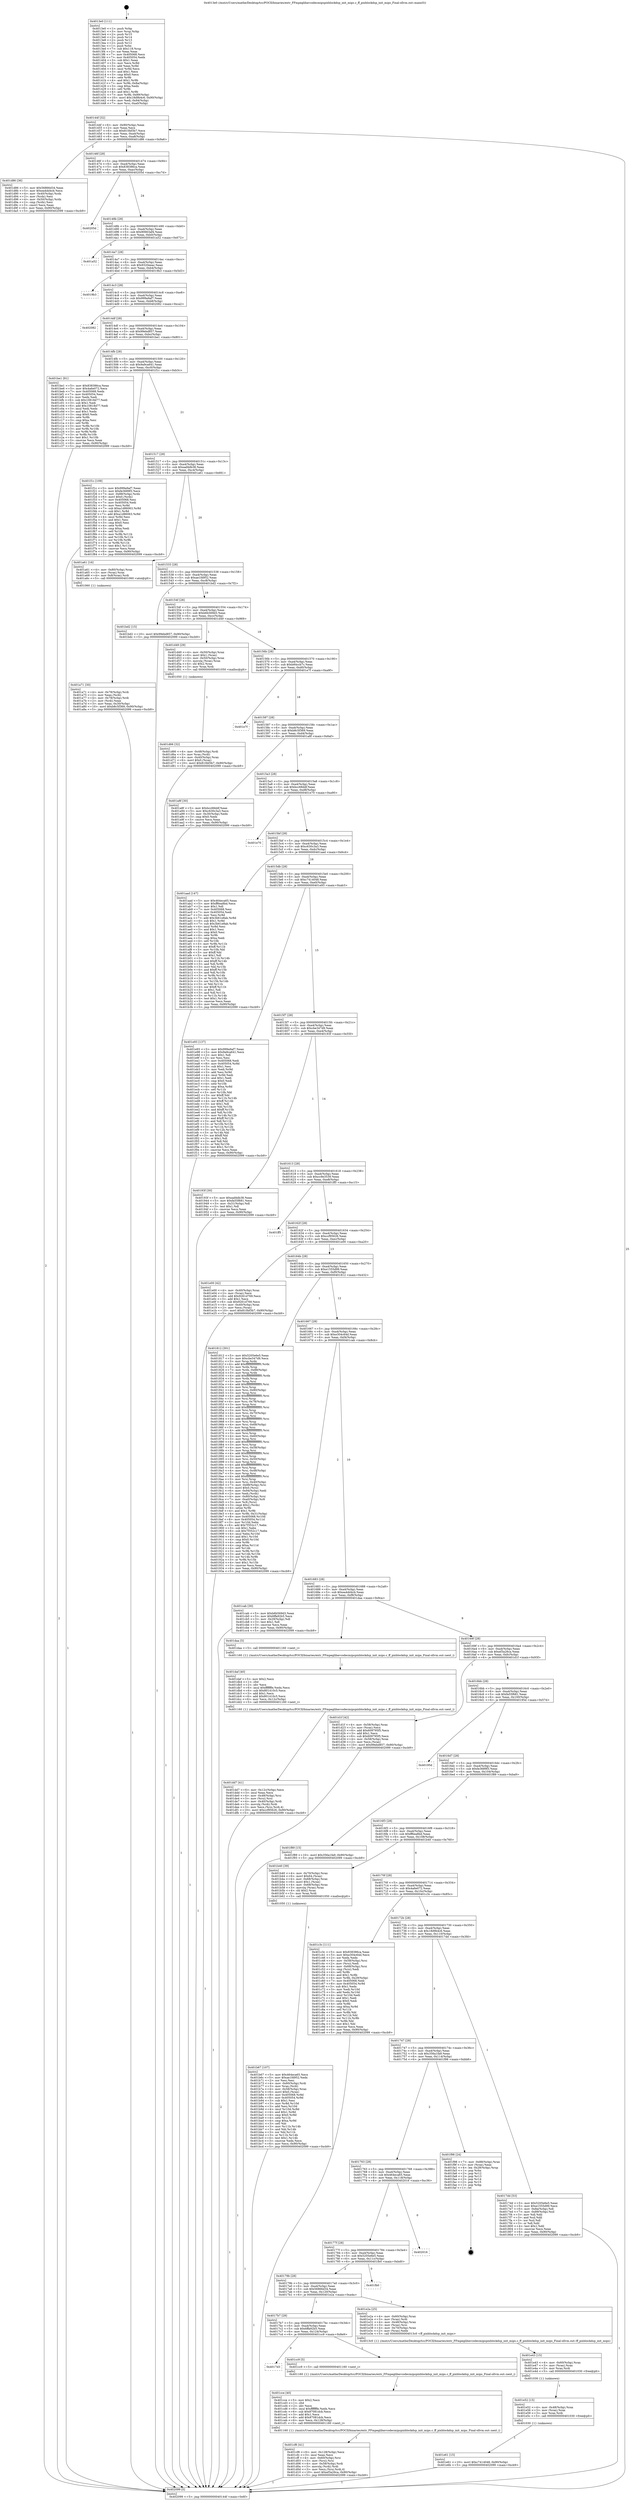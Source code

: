 digraph "0x4013e0" {
  label = "0x4013e0 (/mnt/c/Users/mathe/Desktop/tcc/POCII/binaries/extr_FFmpeglibavcodecmipspixblockdsp_init_mips.c_ff_pixblockdsp_init_mips_Final-ollvm.out::main(0))"
  labelloc = "t"
  node[shape=record]

  Entry [label="",width=0.3,height=0.3,shape=circle,fillcolor=black,style=filled]
  "0x40144f" [label="{
     0x40144f [32]\l
     | [instrs]\l
     &nbsp;&nbsp;0x40144f \<+6\>: mov -0x90(%rbp),%eax\l
     &nbsp;&nbsp;0x401455 \<+2\>: mov %eax,%ecx\l
     &nbsp;&nbsp;0x401457 \<+6\>: sub $0x810bf3b7,%ecx\l
     &nbsp;&nbsp;0x40145d \<+6\>: mov %eax,-0xa4(%rbp)\l
     &nbsp;&nbsp;0x401463 \<+6\>: mov %ecx,-0xa8(%rbp)\l
     &nbsp;&nbsp;0x401469 \<+6\>: je 0000000000401d86 \<main+0x9a6\>\l
  }"]
  "0x401d86" [label="{
     0x401d86 [36]\l
     | [instrs]\l
     &nbsp;&nbsp;0x401d86 \<+5\>: mov $0x56866d34,%eax\l
     &nbsp;&nbsp;0x401d8b \<+5\>: mov $0xea4dd4cb,%ecx\l
     &nbsp;&nbsp;0x401d90 \<+4\>: mov -0x40(%rbp),%rdx\l
     &nbsp;&nbsp;0x401d94 \<+2\>: mov (%rdx),%esi\l
     &nbsp;&nbsp;0x401d96 \<+4\>: mov -0x50(%rbp),%rdx\l
     &nbsp;&nbsp;0x401d9a \<+2\>: cmp (%rdx),%esi\l
     &nbsp;&nbsp;0x401d9c \<+3\>: cmovl %ecx,%eax\l
     &nbsp;&nbsp;0x401d9f \<+6\>: mov %eax,-0x90(%rbp)\l
     &nbsp;&nbsp;0x401da5 \<+5\>: jmp 0000000000402099 \<main+0xcb9\>\l
  }"]
  "0x40146f" [label="{
     0x40146f [28]\l
     | [instrs]\l
     &nbsp;&nbsp;0x40146f \<+5\>: jmp 0000000000401474 \<main+0x94\>\l
     &nbsp;&nbsp;0x401474 \<+6\>: mov -0xa4(%rbp),%eax\l
     &nbsp;&nbsp;0x40147a \<+5\>: sub $0x838386ca,%eax\l
     &nbsp;&nbsp;0x40147f \<+6\>: mov %eax,-0xac(%rbp)\l
     &nbsp;&nbsp;0x401485 \<+6\>: je 000000000040205d \<main+0xc7d\>\l
  }"]
  Exit [label="",width=0.3,height=0.3,shape=circle,fillcolor=black,style=filled,peripheries=2]
  "0x40205d" [label="{
     0x40205d\l
  }", style=dashed]
  "0x40148b" [label="{
     0x40148b [28]\l
     | [instrs]\l
     &nbsp;&nbsp;0x40148b \<+5\>: jmp 0000000000401490 \<main+0xb0\>\l
     &nbsp;&nbsp;0x401490 \<+6\>: mov -0xa4(%rbp),%eax\l
     &nbsp;&nbsp;0x401496 \<+5\>: sub $0x90663af4,%eax\l
     &nbsp;&nbsp;0x40149b \<+6\>: mov %eax,-0xb0(%rbp)\l
     &nbsp;&nbsp;0x4014a1 \<+6\>: je 0000000000401a52 \<main+0x672\>\l
  }"]
  "0x401e61" [label="{
     0x401e61 [15]\l
     | [instrs]\l
     &nbsp;&nbsp;0x401e61 \<+10\>: movl $0xc7414048,-0x90(%rbp)\l
     &nbsp;&nbsp;0x401e6b \<+5\>: jmp 0000000000402099 \<main+0xcb9\>\l
  }"]
  "0x401a52" [label="{
     0x401a52\l
  }", style=dashed]
  "0x4014a7" [label="{
     0x4014a7 [28]\l
     | [instrs]\l
     &nbsp;&nbsp;0x4014a7 \<+5\>: jmp 00000000004014ac \<main+0xcc\>\l
     &nbsp;&nbsp;0x4014ac \<+6\>: mov -0xa4(%rbp),%eax\l
     &nbsp;&nbsp;0x4014b2 \<+5\>: sub $0x9320eeac,%eax\l
     &nbsp;&nbsp;0x4014b7 \<+6\>: mov %eax,-0xb4(%rbp)\l
     &nbsp;&nbsp;0x4014bd \<+6\>: je 00000000004019b3 \<main+0x5d3\>\l
  }"]
  "0x401e52" [label="{
     0x401e52 [15]\l
     | [instrs]\l
     &nbsp;&nbsp;0x401e52 \<+4\>: mov -0x48(%rbp),%rax\l
     &nbsp;&nbsp;0x401e56 \<+3\>: mov (%rax),%rax\l
     &nbsp;&nbsp;0x401e59 \<+3\>: mov %rax,%rdi\l
     &nbsp;&nbsp;0x401e5c \<+5\>: call 0000000000401030 \<free@plt\>\l
     | [calls]\l
     &nbsp;&nbsp;0x401030 \{1\} (unknown)\l
  }"]
  "0x4019b3" [label="{
     0x4019b3\l
  }", style=dashed]
  "0x4014c3" [label="{
     0x4014c3 [28]\l
     | [instrs]\l
     &nbsp;&nbsp;0x4014c3 \<+5\>: jmp 00000000004014c8 \<main+0xe8\>\l
     &nbsp;&nbsp;0x4014c8 \<+6\>: mov -0xa4(%rbp),%eax\l
     &nbsp;&nbsp;0x4014ce \<+5\>: sub $0x999a9af7,%eax\l
     &nbsp;&nbsp;0x4014d3 \<+6\>: mov %eax,-0xb8(%rbp)\l
     &nbsp;&nbsp;0x4014d9 \<+6\>: je 0000000000402082 \<main+0xca2\>\l
  }"]
  "0x401e43" [label="{
     0x401e43 [15]\l
     | [instrs]\l
     &nbsp;&nbsp;0x401e43 \<+4\>: mov -0x60(%rbp),%rax\l
     &nbsp;&nbsp;0x401e47 \<+3\>: mov (%rax),%rax\l
     &nbsp;&nbsp;0x401e4a \<+3\>: mov %rax,%rdi\l
     &nbsp;&nbsp;0x401e4d \<+5\>: call 0000000000401030 \<free@plt\>\l
     | [calls]\l
     &nbsp;&nbsp;0x401030 \{1\} (unknown)\l
  }"]
  "0x402082" [label="{
     0x402082\l
  }", style=dashed]
  "0x4014df" [label="{
     0x4014df [28]\l
     | [instrs]\l
     &nbsp;&nbsp;0x4014df \<+5\>: jmp 00000000004014e4 \<main+0x104\>\l
     &nbsp;&nbsp;0x4014e4 \<+6\>: mov -0xa4(%rbp),%eax\l
     &nbsp;&nbsp;0x4014ea \<+5\>: sub $0x99ebd857,%eax\l
     &nbsp;&nbsp;0x4014ef \<+6\>: mov %eax,-0xbc(%rbp)\l
     &nbsp;&nbsp;0x4014f5 \<+6\>: je 0000000000401be1 \<main+0x801\>\l
  }"]
  "0x401dd7" [label="{
     0x401dd7 [41]\l
     | [instrs]\l
     &nbsp;&nbsp;0x401dd7 \<+6\>: mov -0x12c(%rbp),%ecx\l
     &nbsp;&nbsp;0x401ddd \<+3\>: imul %eax,%ecx\l
     &nbsp;&nbsp;0x401de0 \<+4\>: mov -0x48(%rbp),%rsi\l
     &nbsp;&nbsp;0x401de4 \<+3\>: mov (%rsi),%rsi\l
     &nbsp;&nbsp;0x401de7 \<+4\>: mov -0x40(%rbp),%rdi\l
     &nbsp;&nbsp;0x401deb \<+3\>: movslq (%rdi),%rdi\l
     &nbsp;&nbsp;0x401dee \<+3\>: mov %ecx,(%rsi,%rdi,4)\l
     &nbsp;&nbsp;0x401df1 \<+10\>: movl $0xccf95626,-0x90(%rbp)\l
     &nbsp;&nbsp;0x401dfb \<+5\>: jmp 0000000000402099 \<main+0xcb9\>\l
  }"]
  "0x401be1" [label="{
     0x401be1 [91]\l
     | [instrs]\l
     &nbsp;&nbsp;0x401be1 \<+5\>: mov $0x838386ca,%eax\l
     &nbsp;&nbsp;0x401be6 \<+5\>: mov $0x4a6e072,%ecx\l
     &nbsp;&nbsp;0x401beb \<+7\>: mov 0x405068,%edx\l
     &nbsp;&nbsp;0x401bf2 \<+7\>: mov 0x405054,%esi\l
     &nbsp;&nbsp;0x401bf9 \<+2\>: mov %edx,%edi\l
     &nbsp;&nbsp;0x401bfb \<+6\>: sub $0x10818d77,%edi\l
     &nbsp;&nbsp;0x401c01 \<+3\>: sub $0x1,%edi\l
     &nbsp;&nbsp;0x401c04 \<+6\>: add $0x10818d77,%edi\l
     &nbsp;&nbsp;0x401c0a \<+3\>: imul %edi,%edx\l
     &nbsp;&nbsp;0x401c0d \<+3\>: and $0x1,%edx\l
     &nbsp;&nbsp;0x401c10 \<+3\>: cmp $0x0,%edx\l
     &nbsp;&nbsp;0x401c13 \<+4\>: sete %r8b\l
     &nbsp;&nbsp;0x401c17 \<+3\>: cmp $0xa,%esi\l
     &nbsp;&nbsp;0x401c1a \<+4\>: setl %r9b\l
     &nbsp;&nbsp;0x401c1e \<+3\>: mov %r8b,%r10b\l
     &nbsp;&nbsp;0x401c21 \<+3\>: and %r9b,%r10b\l
     &nbsp;&nbsp;0x401c24 \<+3\>: xor %r9b,%r8b\l
     &nbsp;&nbsp;0x401c27 \<+3\>: or %r8b,%r10b\l
     &nbsp;&nbsp;0x401c2a \<+4\>: test $0x1,%r10b\l
     &nbsp;&nbsp;0x401c2e \<+3\>: cmovne %ecx,%eax\l
     &nbsp;&nbsp;0x401c31 \<+6\>: mov %eax,-0x90(%rbp)\l
     &nbsp;&nbsp;0x401c37 \<+5\>: jmp 0000000000402099 \<main+0xcb9\>\l
  }"]
  "0x4014fb" [label="{
     0x4014fb [28]\l
     | [instrs]\l
     &nbsp;&nbsp;0x4014fb \<+5\>: jmp 0000000000401500 \<main+0x120\>\l
     &nbsp;&nbsp;0x401500 \<+6\>: mov -0xa4(%rbp),%eax\l
     &nbsp;&nbsp;0x401506 \<+5\>: sub $0x9a9ca641,%eax\l
     &nbsp;&nbsp;0x40150b \<+6\>: mov %eax,-0xc0(%rbp)\l
     &nbsp;&nbsp;0x401511 \<+6\>: je 0000000000401f1c \<main+0xb3c\>\l
  }"]
  "0x401daf" [label="{
     0x401daf [40]\l
     | [instrs]\l
     &nbsp;&nbsp;0x401daf \<+5\>: mov $0x2,%ecx\l
     &nbsp;&nbsp;0x401db4 \<+1\>: cltd\l
     &nbsp;&nbsp;0x401db5 \<+2\>: idiv %ecx\l
     &nbsp;&nbsp;0x401db7 \<+6\>: imul $0xfffffffe,%edx,%ecx\l
     &nbsp;&nbsp;0x401dbd \<+6\>: sub $0x801410c5,%ecx\l
     &nbsp;&nbsp;0x401dc3 \<+3\>: add $0x1,%ecx\l
     &nbsp;&nbsp;0x401dc6 \<+6\>: add $0x801410c5,%ecx\l
     &nbsp;&nbsp;0x401dcc \<+6\>: mov %ecx,-0x12c(%rbp)\l
     &nbsp;&nbsp;0x401dd2 \<+5\>: call 0000000000401160 \<next_i\>\l
     | [calls]\l
     &nbsp;&nbsp;0x401160 \{1\} (/mnt/c/Users/mathe/Desktop/tcc/POCII/binaries/extr_FFmpeglibavcodecmipspixblockdsp_init_mips.c_ff_pixblockdsp_init_mips_Final-ollvm.out::next_i)\l
  }"]
  "0x401f1c" [label="{
     0x401f1c [109]\l
     | [instrs]\l
     &nbsp;&nbsp;0x401f1c \<+5\>: mov $0x999a9af7,%eax\l
     &nbsp;&nbsp;0x401f21 \<+5\>: mov $0xfe3689f3,%ecx\l
     &nbsp;&nbsp;0x401f26 \<+7\>: mov -0x88(%rbp),%rdx\l
     &nbsp;&nbsp;0x401f2d \<+6\>: movl $0x0,(%rdx)\l
     &nbsp;&nbsp;0x401f33 \<+7\>: mov 0x405068,%esi\l
     &nbsp;&nbsp;0x401f3a \<+7\>: mov 0x405054,%edi\l
     &nbsp;&nbsp;0x401f41 \<+3\>: mov %esi,%r8d\l
     &nbsp;&nbsp;0x401f44 \<+7\>: sub $0xa1d86063,%r8d\l
     &nbsp;&nbsp;0x401f4b \<+4\>: sub $0x1,%r8d\l
     &nbsp;&nbsp;0x401f4f \<+7\>: add $0xa1d86063,%r8d\l
     &nbsp;&nbsp;0x401f56 \<+4\>: imul %r8d,%esi\l
     &nbsp;&nbsp;0x401f5a \<+3\>: and $0x1,%esi\l
     &nbsp;&nbsp;0x401f5d \<+3\>: cmp $0x0,%esi\l
     &nbsp;&nbsp;0x401f60 \<+4\>: sete %r9b\l
     &nbsp;&nbsp;0x401f64 \<+3\>: cmp $0xa,%edi\l
     &nbsp;&nbsp;0x401f67 \<+4\>: setl %r10b\l
     &nbsp;&nbsp;0x401f6b \<+3\>: mov %r9b,%r11b\l
     &nbsp;&nbsp;0x401f6e \<+3\>: and %r10b,%r11b\l
     &nbsp;&nbsp;0x401f71 \<+3\>: xor %r10b,%r9b\l
     &nbsp;&nbsp;0x401f74 \<+3\>: or %r9b,%r11b\l
     &nbsp;&nbsp;0x401f77 \<+4\>: test $0x1,%r11b\l
     &nbsp;&nbsp;0x401f7b \<+3\>: cmovne %ecx,%eax\l
     &nbsp;&nbsp;0x401f7e \<+6\>: mov %eax,-0x90(%rbp)\l
     &nbsp;&nbsp;0x401f84 \<+5\>: jmp 0000000000402099 \<main+0xcb9\>\l
  }"]
  "0x401517" [label="{
     0x401517 [28]\l
     | [instrs]\l
     &nbsp;&nbsp;0x401517 \<+5\>: jmp 000000000040151c \<main+0x13c\>\l
     &nbsp;&nbsp;0x40151c \<+6\>: mov -0xa4(%rbp),%eax\l
     &nbsp;&nbsp;0x401522 \<+5\>: sub $0xaafddb38,%eax\l
     &nbsp;&nbsp;0x401527 \<+6\>: mov %eax,-0xc4(%rbp)\l
     &nbsp;&nbsp;0x40152d \<+6\>: je 0000000000401a61 \<main+0x681\>\l
  }"]
  "0x401d66" [label="{
     0x401d66 [32]\l
     | [instrs]\l
     &nbsp;&nbsp;0x401d66 \<+4\>: mov -0x48(%rbp),%rdi\l
     &nbsp;&nbsp;0x401d6a \<+3\>: mov %rax,(%rdi)\l
     &nbsp;&nbsp;0x401d6d \<+4\>: mov -0x40(%rbp),%rax\l
     &nbsp;&nbsp;0x401d71 \<+6\>: movl $0x0,(%rax)\l
     &nbsp;&nbsp;0x401d77 \<+10\>: movl $0x810bf3b7,-0x90(%rbp)\l
     &nbsp;&nbsp;0x401d81 \<+5\>: jmp 0000000000402099 \<main+0xcb9\>\l
  }"]
  "0x401a61" [label="{
     0x401a61 [16]\l
     | [instrs]\l
     &nbsp;&nbsp;0x401a61 \<+4\>: mov -0x80(%rbp),%rax\l
     &nbsp;&nbsp;0x401a65 \<+3\>: mov (%rax),%rax\l
     &nbsp;&nbsp;0x401a68 \<+4\>: mov 0x8(%rax),%rdi\l
     &nbsp;&nbsp;0x401a6c \<+5\>: call 0000000000401060 \<atoi@plt\>\l
     | [calls]\l
     &nbsp;&nbsp;0x401060 \{1\} (unknown)\l
  }"]
  "0x401533" [label="{
     0x401533 [28]\l
     | [instrs]\l
     &nbsp;&nbsp;0x401533 \<+5\>: jmp 0000000000401538 \<main+0x158\>\l
     &nbsp;&nbsp;0x401538 \<+6\>: mov -0xa4(%rbp),%eax\l
     &nbsp;&nbsp;0x40153e \<+5\>: sub $0xae1fd952,%eax\l
     &nbsp;&nbsp;0x401543 \<+6\>: mov %eax,-0xc8(%rbp)\l
     &nbsp;&nbsp;0x401549 \<+6\>: je 0000000000401bd2 \<main+0x7f2\>\l
  }"]
  "0x401cf6" [label="{
     0x401cf6 [41]\l
     | [instrs]\l
     &nbsp;&nbsp;0x401cf6 \<+6\>: mov -0x128(%rbp),%ecx\l
     &nbsp;&nbsp;0x401cfc \<+3\>: imul %eax,%ecx\l
     &nbsp;&nbsp;0x401cff \<+4\>: mov -0x60(%rbp),%rsi\l
     &nbsp;&nbsp;0x401d03 \<+3\>: mov (%rsi),%rsi\l
     &nbsp;&nbsp;0x401d06 \<+4\>: mov -0x58(%rbp),%rdi\l
     &nbsp;&nbsp;0x401d0a \<+3\>: movslq (%rdi),%rdi\l
     &nbsp;&nbsp;0x401d0d \<+3\>: mov %ecx,(%rsi,%rdi,4)\l
     &nbsp;&nbsp;0x401d10 \<+10\>: movl $0xef3a26ca,-0x90(%rbp)\l
     &nbsp;&nbsp;0x401d1a \<+5\>: jmp 0000000000402099 \<main+0xcb9\>\l
  }"]
  "0x401bd2" [label="{
     0x401bd2 [15]\l
     | [instrs]\l
     &nbsp;&nbsp;0x401bd2 \<+10\>: movl $0x99ebd857,-0x90(%rbp)\l
     &nbsp;&nbsp;0x401bdc \<+5\>: jmp 0000000000402099 \<main+0xcb9\>\l
  }"]
  "0x40154f" [label="{
     0x40154f [28]\l
     | [instrs]\l
     &nbsp;&nbsp;0x40154f \<+5\>: jmp 0000000000401554 \<main+0x174\>\l
     &nbsp;&nbsp;0x401554 \<+6\>: mov -0xa4(%rbp),%eax\l
     &nbsp;&nbsp;0x40155a \<+5\>: sub $0xb6b569d3,%eax\l
     &nbsp;&nbsp;0x40155f \<+6\>: mov %eax,-0xcc(%rbp)\l
     &nbsp;&nbsp;0x401565 \<+6\>: je 0000000000401d49 \<main+0x969\>\l
  }"]
  "0x401cce" [label="{
     0x401cce [40]\l
     | [instrs]\l
     &nbsp;&nbsp;0x401cce \<+5\>: mov $0x2,%ecx\l
     &nbsp;&nbsp;0x401cd3 \<+1\>: cltd\l
     &nbsp;&nbsp;0x401cd4 \<+2\>: idiv %ecx\l
     &nbsp;&nbsp;0x401cd6 \<+6\>: imul $0xfffffffe,%edx,%ecx\l
     &nbsp;&nbsp;0x401cdc \<+6\>: sub $0x87081dcb,%ecx\l
     &nbsp;&nbsp;0x401ce2 \<+3\>: add $0x1,%ecx\l
     &nbsp;&nbsp;0x401ce5 \<+6\>: add $0x87081dcb,%ecx\l
     &nbsp;&nbsp;0x401ceb \<+6\>: mov %ecx,-0x128(%rbp)\l
     &nbsp;&nbsp;0x401cf1 \<+5\>: call 0000000000401160 \<next_i\>\l
     | [calls]\l
     &nbsp;&nbsp;0x401160 \{1\} (/mnt/c/Users/mathe/Desktop/tcc/POCII/binaries/extr_FFmpeglibavcodecmipspixblockdsp_init_mips.c_ff_pixblockdsp_init_mips_Final-ollvm.out::next_i)\l
  }"]
  "0x401d49" [label="{
     0x401d49 [29]\l
     | [instrs]\l
     &nbsp;&nbsp;0x401d49 \<+4\>: mov -0x50(%rbp),%rax\l
     &nbsp;&nbsp;0x401d4d \<+6\>: movl $0x1,(%rax)\l
     &nbsp;&nbsp;0x401d53 \<+4\>: mov -0x50(%rbp),%rax\l
     &nbsp;&nbsp;0x401d57 \<+3\>: movslq (%rax),%rax\l
     &nbsp;&nbsp;0x401d5a \<+4\>: shl $0x2,%rax\l
     &nbsp;&nbsp;0x401d5e \<+3\>: mov %rax,%rdi\l
     &nbsp;&nbsp;0x401d61 \<+5\>: call 0000000000401050 \<malloc@plt\>\l
     | [calls]\l
     &nbsp;&nbsp;0x401050 \{1\} (unknown)\l
  }"]
  "0x40156b" [label="{
     0x40156b [28]\l
     | [instrs]\l
     &nbsp;&nbsp;0x40156b \<+5\>: jmp 0000000000401570 \<main+0x190\>\l
     &nbsp;&nbsp;0x401570 \<+6\>: mov -0xa4(%rbp),%eax\l
     &nbsp;&nbsp;0x401576 \<+5\>: sub $0xb84ccb7c,%eax\l
     &nbsp;&nbsp;0x40157b \<+6\>: mov %eax,-0xd0(%rbp)\l
     &nbsp;&nbsp;0x401581 \<+6\>: je 0000000000401e7f \<main+0xa9f\>\l
  }"]
  "0x4017d3" [label="{
     0x4017d3\l
  }", style=dashed]
  "0x401e7f" [label="{
     0x401e7f\l
  }", style=dashed]
  "0x401587" [label="{
     0x401587 [28]\l
     | [instrs]\l
     &nbsp;&nbsp;0x401587 \<+5\>: jmp 000000000040158c \<main+0x1ac\>\l
     &nbsp;&nbsp;0x40158c \<+6\>: mov -0xa4(%rbp),%eax\l
     &nbsp;&nbsp;0x401592 \<+5\>: sub $0xb8c5f369,%eax\l
     &nbsp;&nbsp;0x401597 \<+6\>: mov %eax,-0xd4(%rbp)\l
     &nbsp;&nbsp;0x40159d \<+6\>: je 0000000000401a8f \<main+0x6af\>\l
  }"]
  "0x401cc9" [label="{
     0x401cc9 [5]\l
     | [instrs]\l
     &nbsp;&nbsp;0x401cc9 \<+5\>: call 0000000000401160 \<next_i\>\l
     | [calls]\l
     &nbsp;&nbsp;0x401160 \{1\} (/mnt/c/Users/mathe/Desktop/tcc/POCII/binaries/extr_FFmpeglibavcodecmipspixblockdsp_init_mips.c_ff_pixblockdsp_init_mips_Final-ollvm.out::next_i)\l
  }"]
  "0x401a8f" [label="{
     0x401a8f [30]\l
     | [instrs]\l
     &nbsp;&nbsp;0x401a8f \<+5\>: mov $0xbcc68ddf,%eax\l
     &nbsp;&nbsp;0x401a94 \<+5\>: mov $0xc630c3a3,%ecx\l
     &nbsp;&nbsp;0x401a99 \<+3\>: mov -0x30(%rbp),%edx\l
     &nbsp;&nbsp;0x401a9c \<+3\>: cmp $0x0,%edx\l
     &nbsp;&nbsp;0x401a9f \<+3\>: cmove %ecx,%eax\l
     &nbsp;&nbsp;0x401aa2 \<+6\>: mov %eax,-0x90(%rbp)\l
     &nbsp;&nbsp;0x401aa8 \<+5\>: jmp 0000000000402099 \<main+0xcb9\>\l
  }"]
  "0x4015a3" [label="{
     0x4015a3 [28]\l
     | [instrs]\l
     &nbsp;&nbsp;0x4015a3 \<+5\>: jmp 00000000004015a8 \<main+0x1c8\>\l
     &nbsp;&nbsp;0x4015a8 \<+6\>: mov -0xa4(%rbp),%eax\l
     &nbsp;&nbsp;0x4015ae \<+5\>: sub $0xbcc68ddf,%eax\l
     &nbsp;&nbsp;0x4015b3 \<+6\>: mov %eax,-0xd8(%rbp)\l
     &nbsp;&nbsp;0x4015b9 \<+6\>: je 0000000000401e70 \<main+0xa90\>\l
  }"]
  "0x4017b7" [label="{
     0x4017b7 [28]\l
     | [instrs]\l
     &nbsp;&nbsp;0x4017b7 \<+5\>: jmp 00000000004017bc \<main+0x3dc\>\l
     &nbsp;&nbsp;0x4017bc \<+6\>: mov -0xa4(%rbp),%eax\l
     &nbsp;&nbsp;0x4017c2 \<+5\>: sub $0x6ffa92b5,%eax\l
     &nbsp;&nbsp;0x4017c7 \<+6\>: mov %eax,-0x124(%rbp)\l
     &nbsp;&nbsp;0x4017cd \<+6\>: je 0000000000401cc9 \<main+0x8e9\>\l
  }"]
  "0x401e70" [label="{
     0x401e70\l
  }", style=dashed]
  "0x4015bf" [label="{
     0x4015bf [28]\l
     | [instrs]\l
     &nbsp;&nbsp;0x4015bf \<+5\>: jmp 00000000004015c4 \<main+0x1e4\>\l
     &nbsp;&nbsp;0x4015c4 \<+6\>: mov -0xa4(%rbp),%eax\l
     &nbsp;&nbsp;0x4015ca \<+5\>: sub $0xc630c3a3,%eax\l
     &nbsp;&nbsp;0x4015cf \<+6\>: mov %eax,-0xdc(%rbp)\l
     &nbsp;&nbsp;0x4015d5 \<+6\>: je 0000000000401aad \<main+0x6cd\>\l
  }"]
  "0x401e2a" [label="{
     0x401e2a [25]\l
     | [instrs]\l
     &nbsp;&nbsp;0x401e2a \<+4\>: mov -0x60(%rbp),%rax\l
     &nbsp;&nbsp;0x401e2e \<+3\>: mov (%rax),%rdi\l
     &nbsp;&nbsp;0x401e31 \<+4\>: mov -0x48(%rbp),%rax\l
     &nbsp;&nbsp;0x401e35 \<+3\>: mov (%rax),%rsi\l
     &nbsp;&nbsp;0x401e38 \<+4\>: mov -0x70(%rbp),%rax\l
     &nbsp;&nbsp;0x401e3c \<+2\>: mov (%rax),%edx\l
     &nbsp;&nbsp;0x401e3e \<+5\>: call 00000000004013c0 \<ff_pixblockdsp_init_mips\>\l
     | [calls]\l
     &nbsp;&nbsp;0x4013c0 \{1\} (/mnt/c/Users/mathe/Desktop/tcc/POCII/binaries/extr_FFmpeglibavcodecmipspixblockdsp_init_mips.c_ff_pixblockdsp_init_mips_Final-ollvm.out::ff_pixblockdsp_init_mips)\l
  }"]
  "0x401aad" [label="{
     0x401aad [147]\l
     | [instrs]\l
     &nbsp;&nbsp;0x401aad \<+5\>: mov $0x464eca65,%eax\l
     &nbsp;&nbsp;0x401ab2 \<+5\>: mov $0xff6ea8bd,%ecx\l
     &nbsp;&nbsp;0x401ab7 \<+2\>: mov $0x1,%dl\l
     &nbsp;&nbsp;0x401ab9 \<+7\>: mov 0x405068,%esi\l
     &nbsp;&nbsp;0x401ac0 \<+7\>: mov 0x405054,%edi\l
     &nbsp;&nbsp;0x401ac7 \<+3\>: mov %esi,%r8d\l
     &nbsp;&nbsp;0x401aca \<+7\>: add $0x3b61e8ab,%r8d\l
     &nbsp;&nbsp;0x401ad1 \<+4\>: sub $0x1,%r8d\l
     &nbsp;&nbsp;0x401ad5 \<+7\>: sub $0x3b61e8ab,%r8d\l
     &nbsp;&nbsp;0x401adc \<+4\>: imul %r8d,%esi\l
     &nbsp;&nbsp;0x401ae0 \<+3\>: and $0x1,%esi\l
     &nbsp;&nbsp;0x401ae3 \<+3\>: cmp $0x0,%esi\l
     &nbsp;&nbsp;0x401ae6 \<+4\>: sete %r9b\l
     &nbsp;&nbsp;0x401aea \<+3\>: cmp $0xa,%edi\l
     &nbsp;&nbsp;0x401aed \<+4\>: setl %r10b\l
     &nbsp;&nbsp;0x401af1 \<+3\>: mov %r9b,%r11b\l
     &nbsp;&nbsp;0x401af4 \<+4\>: xor $0xff,%r11b\l
     &nbsp;&nbsp;0x401af8 \<+3\>: mov %r10b,%bl\l
     &nbsp;&nbsp;0x401afb \<+3\>: xor $0xff,%bl\l
     &nbsp;&nbsp;0x401afe \<+3\>: xor $0x1,%dl\l
     &nbsp;&nbsp;0x401b01 \<+3\>: mov %r11b,%r14b\l
     &nbsp;&nbsp;0x401b04 \<+4\>: and $0xff,%r14b\l
     &nbsp;&nbsp;0x401b08 \<+3\>: and %dl,%r9b\l
     &nbsp;&nbsp;0x401b0b \<+3\>: mov %bl,%r15b\l
     &nbsp;&nbsp;0x401b0e \<+4\>: and $0xff,%r15b\l
     &nbsp;&nbsp;0x401b12 \<+3\>: and %dl,%r10b\l
     &nbsp;&nbsp;0x401b15 \<+3\>: or %r9b,%r14b\l
     &nbsp;&nbsp;0x401b18 \<+3\>: or %r10b,%r15b\l
     &nbsp;&nbsp;0x401b1b \<+3\>: xor %r15b,%r14b\l
     &nbsp;&nbsp;0x401b1e \<+3\>: or %bl,%r11b\l
     &nbsp;&nbsp;0x401b21 \<+4\>: xor $0xff,%r11b\l
     &nbsp;&nbsp;0x401b25 \<+3\>: or $0x1,%dl\l
     &nbsp;&nbsp;0x401b28 \<+3\>: and %dl,%r11b\l
     &nbsp;&nbsp;0x401b2b \<+3\>: or %r11b,%r14b\l
     &nbsp;&nbsp;0x401b2e \<+4\>: test $0x1,%r14b\l
     &nbsp;&nbsp;0x401b32 \<+3\>: cmovne %ecx,%eax\l
     &nbsp;&nbsp;0x401b35 \<+6\>: mov %eax,-0x90(%rbp)\l
     &nbsp;&nbsp;0x401b3b \<+5\>: jmp 0000000000402099 \<main+0xcb9\>\l
  }"]
  "0x4015db" [label="{
     0x4015db [28]\l
     | [instrs]\l
     &nbsp;&nbsp;0x4015db \<+5\>: jmp 00000000004015e0 \<main+0x200\>\l
     &nbsp;&nbsp;0x4015e0 \<+6\>: mov -0xa4(%rbp),%eax\l
     &nbsp;&nbsp;0x4015e6 \<+5\>: sub $0xc7414048,%eax\l
     &nbsp;&nbsp;0x4015eb \<+6\>: mov %eax,-0xe0(%rbp)\l
     &nbsp;&nbsp;0x4015f1 \<+6\>: je 0000000000401e93 \<main+0xab3\>\l
  }"]
  "0x40179b" [label="{
     0x40179b [28]\l
     | [instrs]\l
     &nbsp;&nbsp;0x40179b \<+5\>: jmp 00000000004017a0 \<main+0x3c0\>\l
     &nbsp;&nbsp;0x4017a0 \<+6\>: mov -0xa4(%rbp),%eax\l
     &nbsp;&nbsp;0x4017a6 \<+5\>: sub $0x56866d34,%eax\l
     &nbsp;&nbsp;0x4017ab \<+6\>: mov %eax,-0x120(%rbp)\l
     &nbsp;&nbsp;0x4017b1 \<+6\>: je 0000000000401e2a \<main+0xa4a\>\l
  }"]
  "0x401e93" [label="{
     0x401e93 [137]\l
     | [instrs]\l
     &nbsp;&nbsp;0x401e93 \<+5\>: mov $0x999a9af7,%eax\l
     &nbsp;&nbsp;0x401e98 \<+5\>: mov $0x9a9ca641,%ecx\l
     &nbsp;&nbsp;0x401e9d \<+2\>: mov $0x1,%dl\l
     &nbsp;&nbsp;0x401e9f \<+2\>: xor %esi,%esi\l
     &nbsp;&nbsp;0x401ea1 \<+7\>: mov 0x405068,%edi\l
     &nbsp;&nbsp;0x401ea8 \<+8\>: mov 0x405054,%r8d\l
     &nbsp;&nbsp;0x401eb0 \<+3\>: sub $0x1,%esi\l
     &nbsp;&nbsp;0x401eb3 \<+3\>: mov %edi,%r9d\l
     &nbsp;&nbsp;0x401eb6 \<+3\>: add %esi,%r9d\l
     &nbsp;&nbsp;0x401eb9 \<+4\>: imul %r9d,%edi\l
     &nbsp;&nbsp;0x401ebd \<+3\>: and $0x1,%edi\l
     &nbsp;&nbsp;0x401ec0 \<+3\>: cmp $0x0,%edi\l
     &nbsp;&nbsp;0x401ec3 \<+4\>: sete %r10b\l
     &nbsp;&nbsp;0x401ec7 \<+4\>: cmp $0xa,%r8d\l
     &nbsp;&nbsp;0x401ecb \<+4\>: setl %r11b\l
     &nbsp;&nbsp;0x401ecf \<+3\>: mov %r10b,%bl\l
     &nbsp;&nbsp;0x401ed2 \<+3\>: xor $0xff,%bl\l
     &nbsp;&nbsp;0x401ed5 \<+3\>: mov %r11b,%r14b\l
     &nbsp;&nbsp;0x401ed8 \<+4\>: xor $0xff,%r14b\l
     &nbsp;&nbsp;0x401edc \<+3\>: xor $0x1,%dl\l
     &nbsp;&nbsp;0x401edf \<+3\>: mov %bl,%r15b\l
     &nbsp;&nbsp;0x401ee2 \<+4\>: and $0xff,%r15b\l
     &nbsp;&nbsp;0x401ee6 \<+3\>: and %dl,%r10b\l
     &nbsp;&nbsp;0x401ee9 \<+3\>: mov %r14b,%r12b\l
     &nbsp;&nbsp;0x401eec \<+4\>: and $0xff,%r12b\l
     &nbsp;&nbsp;0x401ef0 \<+3\>: and %dl,%r11b\l
     &nbsp;&nbsp;0x401ef3 \<+3\>: or %r10b,%r15b\l
     &nbsp;&nbsp;0x401ef6 \<+3\>: or %r11b,%r12b\l
     &nbsp;&nbsp;0x401ef9 \<+3\>: xor %r12b,%r15b\l
     &nbsp;&nbsp;0x401efc \<+3\>: or %r14b,%bl\l
     &nbsp;&nbsp;0x401eff \<+3\>: xor $0xff,%bl\l
     &nbsp;&nbsp;0x401f02 \<+3\>: or $0x1,%dl\l
     &nbsp;&nbsp;0x401f05 \<+2\>: and %dl,%bl\l
     &nbsp;&nbsp;0x401f07 \<+3\>: or %bl,%r15b\l
     &nbsp;&nbsp;0x401f0a \<+4\>: test $0x1,%r15b\l
     &nbsp;&nbsp;0x401f0e \<+3\>: cmovne %ecx,%eax\l
     &nbsp;&nbsp;0x401f11 \<+6\>: mov %eax,-0x90(%rbp)\l
     &nbsp;&nbsp;0x401f17 \<+5\>: jmp 0000000000402099 \<main+0xcb9\>\l
  }"]
  "0x4015f7" [label="{
     0x4015f7 [28]\l
     | [instrs]\l
     &nbsp;&nbsp;0x4015f7 \<+5\>: jmp 00000000004015fc \<main+0x21c\>\l
     &nbsp;&nbsp;0x4015fc \<+6\>: mov -0xa4(%rbp),%eax\l
     &nbsp;&nbsp;0x401602 \<+5\>: sub $0xcbe347d9,%eax\l
     &nbsp;&nbsp;0x401607 \<+6\>: mov %eax,-0xe4(%rbp)\l
     &nbsp;&nbsp;0x40160d \<+6\>: je 000000000040193f \<main+0x55f\>\l
  }"]
  "0x401fb0" [label="{
     0x401fb0\l
  }", style=dashed]
  "0x40193f" [label="{
     0x40193f [30]\l
     | [instrs]\l
     &nbsp;&nbsp;0x40193f \<+5\>: mov $0xaafddb38,%eax\l
     &nbsp;&nbsp;0x401944 \<+5\>: mov $0xfa55f681,%ecx\l
     &nbsp;&nbsp;0x401949 \<+3\>: mov -0x31(%rbp),%dl\l
     &nbsp;&nbsp;0x40194c \<+3\>: test $0x1,%dl\l
     &nbsp;&nbsp;0x40194f \<+3\>: cmovne %ecx,%eax\l
     &nbsp;&nbsp;0x401952 \<+6\>: mov %eax,-0x90(%rbp)\l
     &nbsp;&nbsp;0x401958 \<+5\>: jmp 0000000000402099 \<main+0xcb9\>\l
  }"]
  "0x401613" [label="{
     0x401613 [28]\l
     | [instrs]\l
     &nbsp;&nbsp;0x401613 \<+5\>: jmp 0000000000401618 \<main+0x238\>\l
     &nbsp;&nbsp;0x401618 \<+6\>: mov -0xa4(%rbp),%eax\l
     &nbsp;&nbsp;0x40161e \<+5\>: sub $0xcc9e3539,%eax\l
     &nbsp;&nbsp;0x401623 \<+6\>: mov %eax,-0xe8(%rbp)\l
     &nbsp;&nbsp;0x401629 \<+6\>: je 0000000000401ff5 \<main+0xc15\>\l
  }"]
  "0x40177f" [label="{
     0x40177f [28]\l
     | [instrs]\l
     &nbsp;&nbsp;0x40177f \<+5\>: jmp 0000000000401784 \<main+0x3a4\>\l
     &nbsp;&nbsp;0x401784 \<+6\>: mov -0xa4(%rbp),%eax\l
     &nbsp;&nbsp;0x40178a \<+5\>: sub $0x5205e6e5,%eax\l
     &nbsp;&nbsp;0x40178f \<+6\>: mov %eax,-0x11c(%rbp)\l
     &nbsp;&nbsp;0x401795 \<+6\>: je 0000000000401fb0 \<main+0xbd0\>\l
  }"]
  "0x401ff5" [label="{
     0x401ff5\l
  }", style=dashed]
  "0x40162f" [label="{
     0x40162f [28]\l
     | [instrs]\l
     &nbsp;&nbsp;0x40162f \<+5\>: jmp 0000000000401634 \<main+0x254\>\l
     &nbsp;&nbsp;0x401634 \<+6\>: mov -0xa4(%rbp),%eax\l
     &nbsp;&nbsp;0x40163a \<+5\>: sub $0xccf95626,%eax\l
     &nbsp;&nbsp;0x40163f \<+6\>: mov %eax,-0xec(%rbp)\l
     &nbsp;&nbsp;0x401645 \<+6\>: je 0000000000401e00 \<main+0xa20\>\l
  }"]
  "0x402016" [label="{
     0x402016\l
  }", style=dashed]
  "0x401e00" [label="{
     0x401e00 [42]\l
     | [instrs]\l
     &nbsp;&nbsp;0x401e00 \<+4\>: mov -0x40(%rbp),%rax\l
     &nbsp;&nbsp;0x401e04 \<+2\>: mov (%rax),%ecx\l
     &nbsp;&nbsp;0x401e06 \<+6\>: add $0x9261d769,%ecx\l
     &nbsp;&nbsp;0x401e0c \<+3\>: add $0x1,%ecx\l
     &nbsp;&nbsp;0x401e0f \<+6\>: sub $0x9261d769,%ecx\l
     &nbsp;&nbsp;0x401e15 \<+4\>: mov -0x40(%rbp),%rax\l
     &nbsp;&nbsp;0x401e19 \<+2\>: mov %ecx,(%rax)\l
     &nbsp;&nbsp;0x401e1b \<+10\>: movl $0x810bf3b7,-0x90(%rbp)\l
     &nbsp;&nbsp;0x401e25 \<+5\>: jmp 0000000000402099 \<main+0xcb9\>\l
  }"]
  "0x40164b" [label="{
     0x40164b [28]\l
     | [instrs]\l
     &nbsp;&nbsp;0x40164b \<+5\>: jmp 0000000000401650 \<main+0x270\>\l
     &nbsp;&nbsp;0x401650 \<+6\>: mov -0xa4(%rbp),%eax\l
     &nbsp;&nbsp;0x401656 \<+5\>: sub $0xe1555d99,%eax\l
     &nbsp;&nbsp;0x40165b \<+6\>: mov %eax,-0xf0(%rbp)\l
     &nbsp;&nbsp;0x401661 \<+6\>: je 0000000000401812 \<main+0x432\>\l
  }"]
  "0x401763" [label="{
     0x401763 [28]\l
     | [instrs]\l
     &nbsp;&nbsp;0x401763 \<+5\>: jmp 0000000000401768 \<main+0x388\>\l
     &nbsp;&nbsp;0x401768 \<+6\>: mov -0xa4(%rbp),%eax\l
     &nbsp;&nbsp;0x40176e \<+5\>: sub $0x464eca65,%eax\l
     &nbsp;&nbsp;0x401773 \<+6\>: mov %eax,-0x118(%rbp)\l
     &nbsp;&nbsp;0x401779 \<+6\>: je 0000000000402016 \<main+0xc36\>\l
  }"]
  "0x401812" [label="{
     0x401812 [301]\l
     | [instrs]\l
     &nbsp;&nbsp;0x401812 \<+5\>: mov $0x5205e6e5,%eax\l
     &nbsp;&nbsp;0x401817 \<+5\>: mov $0xcbe347d9,%ecx\l
     &nbsp;&nbsp;0x40181c \<+3\>: mov %rsp,%rdx\l
     &nbsp;&nbsp;0x40181f \<+4\>: add $0xfffffffffffffff0,%rdx\l
     &nbsp;&nbsp;0x401823 \<+3\>: mov %rdx,%rsp\l
     &nbsp;&nbsp;0x401826 \<+7\>: mov %rdx,-0x88(%rbp)\l
     &nbsp;&nbsp;0x40182d \<+3\>: mov %rsp,%rdx\l
     &nbsp;&nbsp;0x401830 \<+4\>: add $0xfffffffffffffff0,%rdx\l
     &nbsp;&nbsp;0x401834 \<+3\>: mov %rdx,%rsp\l
     &nbsp;&nbsp;0x401837 \<+3\>: mov %rsp,%rsi\l
     &nbsp;&nbsp;0x40183a \<+4\>: add $0xfffffffffffffff0,%rsi\l
     &nbsp;&nbsp;0x40183e \<+3\>: mov %rsi,%rsp\l
     &nbsp;&nbsp;0x401841 \<+4\>: mov %rsi,-0x80(%rbp)\l
     &nbsp;&nbsp;0x401845 \<+3\>: mov %rsp,%rsi\l
     &nbsp;&nbsp;0x401848 \<+4\>: add $0xfffffffffffffff0,%rsi\l
     &nbsp;&nbsp;0x40184c \<+3\>: mov %rsi,%rsp\l
     &nbsp;&nbsp;0x40184f \<+4\>: mov %rsi,-0x78(%rbp)\l
     &nbsp;&nbsp;0x401853 \<+3\>: mov %rsp,%rsi\l
     &nbsp;&nbsp;0x401856 \<+4\>: add $0xfffffffffffffff0,%rsi\l
     &nbsp;&nbsp;0x40185a \<+3\>: mov %rsi,%rsp\l
     &nbsp;&nbsp;0x40185d \<+4\>: mov %rsi,-0x70(%rbp)\l
     &nbsp;&nbsp;0x401861 \<+3\>: mov %rsp,%rsi\l
     &nbsp;&nbsp;0x401864 \<+4\>: add $0xfffffffffffffff0,%rsi\l
     &nbsp;&nbsp;0x401868 \<+3\>: mov %rsi,%rsp\l
     &nbsp;&nbsp;0x40186b \<+4\>: mov %rsi,-0x68(%rbp)\l
     &nbsp;&nbsp;0x40186f \<+3\>: mov %rsp,%rsi\l
     &nbsp;&nbsp;0x401872 \<+4\>: add $0xfffffffffffffff0,%rsi\l
     &nbsp;&nbsp;0x401876 \<+3\>: mov %rsi,%rsp\l
     &nbsp;&nbsp;0x401879 \<+4\>: mov %rsi,-0x60(%rbp)\l
     &nbsp;&nbsp;0x40187d \<+3\>: mov %rsp,%rsi\l
     &nbsp;&nbsp;0x401880 \<+4\>: add $0xfffffffffffffff0,%rsi\l
     &nbsp;&nbsp;0x401884 \<+3\>: mov %rsi,%rsp\l
     &nbsp;&nbsp;0x401887 \<+4\>: mov %rsi,-0x58(%rbp)\l
     &nbsp;&nbsp;0x40188b \<+3\>: mov %rsp,%rsi\l
     &nbsp;&nbsp;0x40188e \<+4\>: add $0xfffffffffffffff0,%rsi\l
     &nbsp;&nbsp;0x401892 \<+3\>: mov %rsi,%rsp\l
     &nbsp;&nbsp;0x401895 \<+4\>: mov %rsi,-0x50(%rbp)\l
     &nbsp;&nbsp;0x401899 \<+3\>: mov %rsp,%rsi\l
     &nbsp;&nbsp;0x40189c \<+4\>: add $0xfffffffffffffff0,%rsi\l
     &nbsp;&nbsp;0x4018a0 \<+3\>: mov %rsi,%rsp\l
     &nbsp;&nbsp;0x4018a3 \<+4\>: mov %rsi,-0x48(%rbp)\l
     &nbsp;&nbsp;0x4018a7 \<+3\>: mov %rsp,%rsi\l
     &nbsp;&nbsp;0x4018aa \<+4\>: add $0xfffffffffffffff0,%rsi\l
     &nbsp;&nbsp;0x4018ae \<+3\>: mov %rsi,%rsp\l
     &nbsp;&nbsp;0x4018b1 \<+4\>: mov %rsi,-0x40(%rbp)\l
     &nbsp;&nbsp;0x4018b5 \<+7\>: mov -0x88(%rbp),%rsi\l
     &nbsp;&nbsp;0x4018bc \<+6\>: movl $0x0,(%rsi)\l
     &nbsp;&nbsp;0x4018c2 \<+6\>: mov -0x94(%rbp),%edi\l
     &nbsp;&nbsp;0x4018c8 \<+2\>: mov %edi,(%rdx)\l
     &nbsp;&nbsp;0x4018ca \<+4\>: mov -0x80(%rbp),%rsi\l
     &nbsp;&nbsp;0x4018ce \<+7\>: mov -0xa0(%rbp),%r8\l
     &nbsp;&nbsp;0x4018d5 \<+3\>: mov %r8,(%rsi)\l
     &nbsp;&nbsp;0x4018d8 \<+3\>: cmpl $0x2,(%rdx)\l
     &nbsp;&nbsp;0x4018db \<+4\>: setne %r9b\l
     &nbsp;&nbsp;0x4018df \<+4\>: and $0x1,%r9b\l
     &nbsp;&nbsp;0x4018e3 \<+4\>: mov %r9b,-0x31(%rbp)\l
     &nbsp;&nbsp;0x4018e7 \<+8\>: mov 0x405068,%r10d\l
     &nbsp;&nbsp;0x4018ef \<+8\>: mov 0x405054,%r11d\l
     &nbsp;&nbsp;0x4018f7 \<+3\>: mov %r10d,%ebx\l
     &nbsp;&nbsp;0x4018fa \<+6\>: add $0x7f352c17,%ebx\l
     &nbsp;&nbsp;0x401900 \<+3\>: sub $0x1,%ebx\l
     &nbsp;&nbsp;0x401903 \<+6\>: sub $0x7f352c17,%ebx\l
     &nbsp;&nbsp;0x401909 \<+4\>: imul %ebx,%r10d\l
     &nbsp;&nbsp;0x40190d \<+4\>: and $0x1,%r10d\l
     &nbsp;&nbsp;0x401911 \<+4\>: cmp $0x0,%r10d\l
     &nbsp;&nbsp;0x401915 \<+4\>: sete %r9b\l
     &nbsp;&nbsp;0x401919 \<+4\>: cmp $0xa,%r11d\l
     &nbsp;&nbsp;0x40191d \<+4\>: setl %r14b\l
     &nbsp;&nbsp;0x401921 \<+3\>: mov %r9b,%r15b\l
     &nbsp;&nbsp;0x401924 \<+3\>: and %r14b,%r15b\l
     &nbsp;&nbsp;0x401927 \<+3\>: xor %r14b,%r9b\l
     &nbsp;&nbsp;0x40192a \<+3\>: or %r9b,%r15b\l
     &nbsp;&nbsp;0x40192d \<+4\>: test $0x1,%r15b\l
     &nbsp;&nbsp;0x401931 \<+3\>: cmovne %ecx,%eax\l
     &nbsp;&nbsp;0x401934 \<+6\>: mov %eax,-0x90(%rbp)\l
     &nbsp;&nbsp;0x40193a \<+5\>: jmp 0000000000402099 \<main+0xcb9\>\l
  }"]
  "0x401667" [label="{
     0x401667 [28]\l
     | [instrs]\l
     &nbsp;&nbsp;0x401667 \<+5\>: jmp 000000000040166c \<main+0x28c\>\l
     &nbsp;&nbsp;0x40166c \<+6\>: mov -0xa4(%rbp),%eax\l
     &nbsp;&nbsp;0x401672 \<+5\>: sub $0xe304c64d,%eax\l
     &nbsp;&nbsp;0x401677 \<+6\>: mov %eax,-0xf4(%rbp)\l
     &nbsp;&nbsp;0x40167d \<+6\>: je 0000000000401cab \<main+0x8cb\>\l
  }"]
  "0x401f98" [label="{
     0x401f98 [24]\l
     | [instrs]\l
     &nbsp;&nbsp;0x401f98 \<+7\>: mov -0x88(%rbp),%rax\l
     &nbsp;&nbsp;0x401f9f \<+2\>: mov (%rax),%eax\l
     &nbsp;&nbsp;0x401fa1 \<+4\>: lea -0x28(%rbp),%rsp\l
     &nbsp;&nbsp;0x401fa5 \<+1\>: pop %rbx\l
     &nbsp;&nbsp;0x401fa6 \<+2\>: pop %r12\l
     &nbsp;&nbsp;0x401fa8 \<+2\>: pop %r13\l
     &nbsp;&nbsp;0x401faa \<+2\>: pop %r14\l
     &nbsp;&nbsp;0x401fac \<+2\>: pop %r15\l
     &nbsp;&nbsp;0x401fae \<+1\>: pop %rbp\l
     &nbsp;&nbsp;0x401faf \<+1\>: ret\l
  }"]
  "0x401cab" [label="{
     0x401cab [30]\l
     | [instrs]\l
     &nbsp;&nbsp;0x401cab \<+5\>: mov $0xb6b569d3,%eax\l
     &nbsp;&nbsp;0x401cb0 \<+5\>: mov $0x6ffa92b5,%ecx\l
     &nbsp;&nbsp;0x401cb5 \<+3\>: mov -0x29(%rbp),%dl\l
     &nbsp;&nbsp;0x401cb8 \<+3\>: test $0x1,%dl\l
     &nbsp;&nbsp;0x401cbb \<+3\>: cmovne %ecx,%eax\l
     &nbsp;&nbsp;0x401cbe \<+6\>: mov %eax,-0x90(%rbp)\l
     &nbsp;&nbsp;0x401cc4 \<+5\>: jmp 0000000000402099 \<main+0xcb9\>\l
  }"]
  "0x401683" [label="{
     0x401683 [28]\l
     | [instrs]\l
     &nbsp;&nbsp;0x401683 \<+5\>: jmp 0000000000401688 \<main+0x2a8\>\l
     &nbsp;&nbsp;0x401688 \<+6\>: mov -0xa4(%rbp),%eax\l
     &nbsp;&nbsp;0x40168e \<+5\>: sub $0xea4dd4cb,%eax\l
     &nbsp;&nbsp;0x401693 \<+6\>: mov %eax,-0xf8(%rbp)\l
     &nbsp;&nbsp;0x401699 \<+6\>: je 0000000000401daa \<main+0x9ca\>\l
  }"]
  "0x401b67" [label="{
     0x401b67 [107]\l
     | [instrs]\l
     &nbsp;&nbsp;0x401b67 \<+5\>: mov $0x464eca65,%ecx\l
     &nbsp;&nbsp;0x401b6c \<+5\>: mov $0xae1fd952,%edx\l
     &nbsp;&nbsp;0x401b71 \<+2\>: xor %esi,%esi\l
     &nbsp;&nbsp;0x401b73 \<+4\>: mov -0x60(%rbp),%rdi\l
     &nbsp;&nbsp;0x401b77 \<+3\>: mov %rax,(%rdi)\l
     &nbsp;&nbsp;0x401b7a \<+4\>: mov -0x58(%rbp),%rax\l
     &nbsp;&nbsp;0x401b7e \<+6\>: movl $0x0,(%rax)\l
     &nbsp;&nbsp;0x401b84 \<+8\>: mov 0x405068,%r8d\l
     &nbsp;&nbsp;0x401b8c \<+8\>: mov 0x405054,%r9d\l
     &nbsp;&nbsp;0x401b94 \<+3\>: sub $0x1,%esi\l
     &nbsp;&nbsp;0x401b97 \<+3\>: mov %r8d,%r10d\l
     &nbsp;&nbsp;0x401b9a \<+3\>: add %esi,%r10d\l
     &nbsp;&nbsp;0x401b9d \<+4\>: imul %r10d,%r8d\l
     &nbsp;&nbsp;0x401ba1 \<+4\>: and $0x1,%r8d\l
     &nbsp;&nbsp;0x401ba5 \<+4\>: cmp $0x0,%r8d\l
     &nbsp;&nbsp;0x401ba9 \<+4\>: sete %r11b\l
     &nbsp;&nbsp;0x401bad \<+4\>: cmp $0xa,%r9d\l
     &nbsp;&nbsp;0x401bb1 \<+3\>: setl %bl\l
     &nbsp;&nbsp;0x401bb4 \<+3\>: mov %r11b,%r14b\l
     &nbsp;&nbsp;0x401bb7 \<+3\>: and %bl,%r14b\l
     &nbsp;&nbsp;0x401bba \<+3\>: xor %bl,%r11b\l
     &nbsp;&nbsp;0x401bbd \<+3\>: or %r11b,%r14b\l
     &nbsp;&nbsp;0x401bc0 \<+4\>: test $0x1,%r14b\l
     &nbsp;&nbsp;0x401bc4 \<+3\>: cmovne %edx,%ecx\l
     &nbsp;&nbsp;0x401bc7 \<+6\>: mov %ecx,-0x90(%rbp)\l
     &nbsp;&nbsp;0x401bcd \<+5\>: jmp 0000000000402099 \<main+0xcb9\>\l
  }"]
  "0x401daa" [label="{
     0x401daa [5]\l
     | [instrs]\l
     &nbsp;&nbsp;0x401daa \<+5\>: call 0000000000401160 \<next_i\>\l
     | [calls]\l
     &nbsp;&nbsp;0x401160 \{1\} (/mnt/c/Users/mathe/Desktop/tcc/POCII/binaries/extr_FFmpeglibavcodecmipspixblockdsp_init_mips.c_ff_pixblockdsp_init_mips_Final-ollvm.out::next_i)\l
  }"]
  "0x40169f" [label="{
     0x40169f [28]\l
     | [instrs]\l
     &nbsp;&nbsp;0x40169f \<+5\>: jmp 00000000004016a4 \<main+0x2c4\>\l
     &nbsp;&nbsp;0x4016a4 \<+6\>: mov -0xa4(%rbp),%eax\l
     &nbsp;&nbsp;0x4016aa \<+5\>: sub $0xef3a26ca,%eax\l
     &nbsp;&nbsp;0x4016af \<+6\>: mov %eax,-0xfc(%rbp)\l
     &nbsp;&nbsp;0x4016b5 \<+6\>: je 0000000000401d1f \<main+0x93f\>\l
  }"]
  "0x401a71" [label="{
     0x401a71 [30]\l
     | [instrs]\l
     &nbsp;&nbsp;0x401a71 \<+4\>: mov -0x78(%rbp),%rdi\l
     &nbsp;&nbsp;0x401a75 \<+2\>: mov %eax,(%rdi)\l
     &nbsp;&nbsp;0x401a77 \<+4\>: mov -0x78(%rbp),%rdi\l
     &nbsp;&nbsp;0x401a7b \<+2\>: mov (%rdi),%eax\l
     &nbsp;&nbsp;0x401a7d \<+3\>: mov %eax,-0x30(%rbp)\l
     &nbsp;&nbsp;0x401a80 \<+10\>: movl $0xb8c5f369,-0x90(%rbp)\l
     &nbsp;&nbsp;0x401a8a \<+5\>: jmp 0000000000402099 \<main+0xcb9\>\l
  }"]
  "0x401d1f" [label="{
     0x401d1f [42]\l
     | [instrs]\l
     &nbsp;&nbsp;0x401d1f \<+4\>: mov -0x58(%rbp),%rax\l
     &nbsp;&nbsp;0x401d23 \<+2\>: mov (%rax),%ecx\l
     &nbsp;&nbsp;0x401d25 \<+6\>: add $0x609795f5,%ecx\l
     &nbsp;&nbsp;0x401d2b \<+3\>: add $0x1,%ecx\l
     &nbsp;&nbsp;0x401d2e \<+6\>: sub $0x609795f5,%ecx\l
     &nbsp;&nbsp;0x401d34 \<+4\>: mov -0x58(%rbp),%rax\l
     &nbsp;&nbsp;0x401d38 \<+2\>: mov %ecx,(%rax)\l
     &nbsp;&nbsp;0x401d3a \<+10\>: movl $0x99ebd857,-0x90(%rbp)\l
     &nbsp;&nbsp;0x401d44 \<+5\>: jmp 0000000000402099 \<main+0xcb9\>\l
  }"]
  "0x4016bb" [label="{
     0x4016bb [28]\l
     | [instrs]\l
     &nbsp;&nbsp;0x4016bb \<+5\>: jmp 00000000004016c0 \<main+0x2e0\>\l
     &nbsp;&nbsp;0x4016c0 \<+6\>: mov -0xa4(%rbp),%eax\l
     &nbsp;&nbsp;0x4016c6 \<+5\>: sub $0xfa55f681,%eax\l
     &nbsp;&nbsp;0x4016cb \<+6\>: mov %eax,-0x100(%rbp)\l
     &nbsp;&nbsp;0x4016d1 \<+6\>: je 000000000040195d \<main+0x57d\>\l
  }"]
  "0x4013e0" [label="{
     0x4013e0 [111]\l
     | [instrs]\l
     &nbsp;&nbsp;0x4013e0 \<+1\>: push %rbp\l
     &nbsp;&nbsp;0x4013e1 \<+3\>: mov %rsp,%rbp\l
     &nbsp;&nbsp;0x4013e4 \<+2\>: push %r15\l
     &nbsp;&nbsp;0x4013e6 \<+2\>: push %r14\l
     &nbsp;&nbsp;0x4013e8 \<+2\>: push %r13\l
     &nbsp;&nbsp;0x4013ea \<+2\>: push %r12\l
     &nbsp;&nbsp;0x4013ec \<+1\>: push %rbx\l
     &nbsp;&nbsp;0x4013ed \<+7\>: sub $0x118,%rsp\l
     &nbsp;&nbsp;0x4013f4 \<+2\>: xor %eax,%eax\l
     &nbsp;&nbsp;0x4013f6 \<+7\>: mov 0x405068,%ecx\l
     &nbsp;&nbsp;0x4013fd \<+7\>: mov 0x405054,%edx\l
     &nbsp;&nbsp;0x401404 \<+3\>: sub $0x1,%eax\l
     &nbsp;&nbsp;0x401407 \<+3\>: mov %ecx,%r8d\l
     &nbsp;&nbsp;0x40140a \<+3\>: add %eax,%r8d\l
     &nbsp;&nbsp;0x40140d \<+4\>: imul %r8d,%ecx\l
     &nbsp;&nbsp;0x401411 \<+3\>: and $0x1,%ecx\l
     &nbsp;&nbsp;0x401414 \<+3\>: cmp $0x0,%ecx\l
     &nbsp;&nbsp;0x401417 \<+4\>: sete %r9b\l
     &nbsp;&nbsp;0x40141b \<+4\>: and $0x1,%r9b\l
     &nbsp;&nbsp;0x40141f \<+7\>: mov %r9b,-0x8a(%rbp)\l
     &nbsp;&nbsp;0x401426 \<+3\>: cmp $0xa,%edx\l
     &nbsp;&nbsp;0x401429 \<+4\>: setl %r9b\l
     &nbsp;&nbsp;0x40142d \<+4\>: and $0x1,%r9b\l
     &nbsp;&nbsp;0x401431 \<+7\>: mov %r9b,-0x89(%rbp)\l
     &nbsp;&nbsp;0x401438 \<+10\>: movl $0x18d9b4c6,-0x90(%rbp)\l
     &nbsp;&nbsp;0x401442 \<+6\>: mov %edi,-0x94(%rbp)\l
     &nbsp;&nbsp;0x401448 \<+7\>: mov %rsi,-0xa0(%rbp)\l
  }"]
  "0x40195d" [label="{
     0x40195d\l
  }", style=dashed]
  "0x4016d7" [label="{
     0x4016d7 [28]\l
     | [instrs]\l
     &nbsp;&nbsp;0x4016d7 \<+5\>: jmp 00000000004016dc \<main+0x2fc\>\l
     &nbsp;&nbsp;0x4016dc \<+6\>: mov -0xa4(%rbp),%eax\l
     &nbsp;&nbsp;0x4016e2 \<+5\>: sub $0xfe3689f3,%eax\l
     &nbsp;&nbsp;0x4016e7 \<+6\>: mov %eax,-0x104(%rbp)\l
     &nbsp;&nbsp;0x4016ed \<+6\>: je 0000000000401f89 \<main+0xba9\>\l
  }"]
  "0x402099" [label="{
     0x402099 [5]\l
     | [instrs]\l
     &nbsp;&nbsp;0x402099 \<+5\>: jmp 000000000040144f \<main+0x6f\>\l
  }"]
  "0x401f89" [label="{
     0x401f89 [15]\l
     | [instrs]\l
     &nbsp;&nbsp;0x401f89 \<+10\>: movl $0x356a1fa9,-0x90(%rbp)\l
     &nbsp;&nbsp;0x401f93 \<+5\>: jmp 0000000000402099 \<main+0xcb9\>\l
  }"]
  "0x4016f3" [label="{
     0x4016f3 [28]\l
     | [instrs]\l
     &nbsp;&nbsp;0x4016f3 \<+5\>: jmp 00000000004016f8 \<main+0x318\>\l
     &nbsp;&nbsp;0x4016f8 \<+6\>: mov -0xa4(%rbp),%eax\l
     &nbsp;&nbsp;0x4016fe \<+5\>: sub $0xff6ea8bd,%eax\l
     &nbsp;&nbsp;0x401703 \<+6\>: mov %eax,-0x108(%rbp)\l
     &nbsp;&nbsp;0x401709 \<+6\>: je 0000000000401b40 \<main+0x760\>\l
  }"]
  "0x401747" [label="{
     0x401747 [28]\l
     | [instrs]\l
     &nbsp;&nbsp;0x401747 \<+5\>: jmp 000000000040174c \<main+0x36c\>\l
     &nbsp;&nbsp;0x40174c \<+6\>: mov -0xa4(%rbp),%eax\l
     &nbsp;&nbsp;0x401752 \<+5\>: sub $0x356a1fa9,%eax\l
     &nbsp;&nbsp;0x401757 \<+6\>: mov %eax,-0x114(%rbp)\l
     &nbsp;&nbsp;0x40175d \<+6\>: je 0000000000401f98 \<main+0xbb8\>\l
  }"]
  "0x401b40" [label="{
     0x401b40 [39]\l
     | [instrs]\l
     &nbsp;&nbsp;0x401b40 \<+4\>: mov -0x70(%rbp),%rax\l
     &nbsp;&nbsp;0x401b44 \<+6\>: movl $0x64,(%rax)\l
     &nbsp;&nbsp;0x401b4a \<+4\>: mov -0x68(%rbp),%rax\l
     &nbsp;&nbsp;0x401b4e \<+6\>: movl $0x1,(%rax)\l
     &nbsp;&nbsp;0x401b54 \<+4\>: mov -0x68(%rbp),%rax\l
     &nbsp;&nbsp;0x401b58 \<+3\>: movslq (%rax),%rax\l
     &nbsp;&nbsp;0x401b5b \<+4\>: shl $0x2,%rax\l
     &nbsp;&nbsp;0x401b5f \<+3\>: mov %rax,%rdi\l
     &nbsp;&nbsp;0x401b62 \<+5\>: call 0000000000401050 \<malloc@plt\>\l
     | [calls]\l
     &nbsp;&nbsp;0x401050 \{1\} (unknown)\l
  }"]
  "0x40170f" [label="{
     0x40170f [28]\l
     | [instrs]\l
     &nbsp;&nbsp;0x40170f \<+5\>: jmp 0000000000401714 \<main+0x334\>\l
     &nbsp;&nbsp;0x401714 \<+6\>: mov -0xa4(%rbp),%eax\l
     &nbsp;&nbsp;0x40171a \<+5\>: sub $0x4a6e072,%eax\l
     &nbsp;&nbsp;0x40171f \<+6\>: mov %eax,-0x10c(%rbp)\l
     &nbsp;&nbsp;0x401725 \<+6\>: je 0000000000401c3c \<main+0x85c\>\l
  }"]
  "0x4017dd" [label="{
     0x4017dd [53]\l
     | [instrs]\l
     &nbsp;&nbsp;0x4017dd \<+5\>: mov $0x5205e6e5,%eax\l
     &nbsp;&nbsp;0x4017e2 \<+5\>: mov $0xe1555d99,%ecx\l
     &nbsp;&nbsp;0x4017e7 \<+6\>: mov -0x8a(%rbp),%dl\l
     &nbsp;&nbsp;0x4017ed \<+7\>: mov -0x89(%rbp),%sil\l
     &nbsp;&nbsp;0x4017f4 \<+3\>: mov %dl,%dil\l
     &nbsp;&nbsp;0x4017f7 \<+3\>: and %sil,%dil\l
     &nbsp;&nbsp;0x4017fa \<+3\>: xor %sil,%dl\l
     &nbsp;&nbsp;0x4017fd \<+3\>: or %dl,%dil\l
     &nbsp;&nbsp;0x401800 \<+4\>: test $0x1,%dil\l
     &nbsp;&nbsp;0x401804 \<+3\>: cmovne %ecx,%eax\l
     &nbsp;&nbsp;0x401807 \<+6\>: mov %eax,-0x90(%rbp)\l
     &nbsp;&nbsp;0x40180d \<+5\>: jmp 0000000000402099 \<main+0xcb9\>\l
  }"]
  "0x401c3c" [label="{
     0x401c3c [111]\l
     | [instrs]\l
     &nbsp;&nbsp;0x401c3c \<+5\>: mov $0x838386ca,%eax\l
     &nbsp;&nbsp;0x401c41 \<+5\>: mov $0xe304c64d,%ecx\l
     &nbsp;&nbsp;0x401c46 \<+2\>: xor %edx,%edx\l
     &nbsp;&nbsp;0x401c48 \<+4\>: mov -0x58(%rbp),%rsi\l
     &nbsp;&nbsp;0x401c4c \<+2\>: mov (%rsi),%edi\l
     &nbsp;&nbsp;0x401c4e \<+4\>: mov -0x68(%rbp),%rsi\l
     &nbsp;&nbsp;0x401c52 \<+2\>: cmp (%rsi),%edi\l
     &nbsp;&nbsp;0x401c54 \<+4\>: setl %r8b\l
     &nbsp;&nbsp;0x401c58 \<+4\>: and $0x1,%r8b\l
     &nbsp;&nbsp;0x401c5c \<+4\>: mov %r8b,-0x29(%rbp)\l
     &nbsp;&nbsp;0x401c60 \<+7\>: mov 0x405068,%edi\l
     &nbsp;&nbsp;0x401c67 \<+8\>: mov 0x405054,%r9d\l
     &nbsp;&nbsp;0x401c6f \<+3\>: sub $0x1,%edx\l
     &nbsp;&nbsp;0x401c72 \<+3\>: mov %edi,%r10d\l
     &nbsp;&nbsp;0x401c75 \<+3\>: add %edx,%r10d\l
     &nbsp;&nbsp;0x401c78 \<+4\>: imul %r10d,%edi\l
     &nbsp;&nbsp;0x401c7c \<+3\>: and $0x1,%edi\l
     &nbsp;&nbsp;0x401c7f \<+3\>: cmp $0x0,%edi\l
     &nbsp;&nbsp;0x401c82 \<+4\>: sete %r8b\l
     &nbsp;&nbsp;0x401c86 \<+4\>: cmp $0xa,%r9d\l
     &nbsp;&nbsp;0x401c8a \<+4\>: setl %r11b\l
     &nbsp;&nbsp;0x401c8e \<+3\>: mov %r8b,%bl\l
     &nbsp;&nbsp;0x401c91 \<+3\>: and %r11b,%bl\l
     &nbsp;&nbsp;0x401c94 \<+3\>: xor %r11b,%r8b\l
     &nbsp;&nbsp;0x401c97 \<+3\>: or %r8b,%bl\l
     &nbsp;&nbsp;0x401c9a \<+3\>: test $0x1,%bl\l
     &nbsp;&nbsp;0x401c9d \<+3\>: cmovne %ecx,%eax\l
     &nbsp;&nbsp;0x401ca0 \<+6\>: mov %eax,-0x90(%rbp)\l
     &nbsp;&nbsp;0x401ca6 \<+5\>: jmp 0000000000402099 \<main+0xcb9\>\l
  }"]
  "0x40172b" [label="{
     0x40172b [28]\l
     | [instrs]\l
     &nbsp;&nbsp;0x40172b \<+5\>: jmp 0000000000401730 \<main+0x350\>\l
     &nbsp;&nbsp;0x401730 \<+6\>: mov -0xa4(%rbp),%eax\l
     &nbsp;&nbsp;0x401736 \<+5\>: sub $0x18d9b4c6,%eax\l
     &nbsp;&nbsp;0x40173b \<+6\>: mov %eax,-0x110(%rbp)\l
     &nbsp;&nbsp;0x401741 \<+6\>: je 00000000004017dd \<main+0x3fd\>\l
  }"]
  Entry -> "0x4013e0" [label=" 1"]
  "0x40144f" -> "0x401d86" [label=" 2"]
  "0x40144f" -> "0x40146f" [label=" 24"]
  "0x401f98" -> Exit [label=" 1"]
  "0x40146f" -> "0x40205d" [label=" 0"]
  "0x40146f" -> "0x40148b" [label=" 24"]
  "0x401f89" -> "0x402099" [label=" 1"]
  "0x40148b" -> "0x401a52" [label=" 0"]
  "0x40148b" -> "0x4014a7" [label=" 24"]
  "0x401f1c" -> "0x402099" [label=" 1"]
  "0x4014a7" -> "0x4019b3" [label=" 0"]
  "0x4014a7" -> "0x4014c3" [label=" 24"]
  "0x401e93" -> "0x402099" [label=" 1"]
  "0x4014c3" -> "0x402082" [label=" 0"]
  "0x4014c3" -> "0x4014df" [label=" 24"]
  "0x401e61" -> "0x402099" [label=" 1"]
  "0x4014df" -> "0x401be1" [label=" 2"]
  "0x4014df" -> "0x4014fb" [label=" 22"]
  "0x401e52" -> "0x401e61" [label=" 1"]
  "0x4014fb" -> "0x401f1c" [label=" 1"]
  "0x4014fb" -> "0x401517" [label=" 21"]
  "0x401e43" -> "0x401e52" [label=" 1"]
  "0x401517" -> "0x401a61" [label=" 1"]
  "0x401517" -> "0x401533" [label=" 20"]
  "0x401e2a" -> "0x401e43" [label=" 1"]
  "0x401533" -> "0x401bd2" [label=" 1"]
  "0x401533" -> "0x40154f" [label=" 19"]
  "0x401e00" -> "0x402099" [label=" 1"]
  "0x40154f" -> "0x401d49" [label=" 1"]
  "0x40154f" -> "0x40156b" [label=" 18"]
  "0x401dd7" -> "0x402099" [label=" 1"]
  "0x40156b" -> "0x401e7f" [label=" 0"]
  "0x40156b" -> "0x401587" [label=" 18"]
  "0x401daf" -> "0x401dd7" [label=" 1"]
  "0x401587" -> "0x401a8f" [label=" 1"]
  "0x401587" -> "0x4015a3" [label=" 17"]
  "0x401daa" -> "0x401daf" [label=" 1"]
  "0x4015a3" -> "0x401e70" [label=" 0"]
  "0x4015a3" -> "0x4015bf" [label=" 17"]
  "0x401d66" -> "0x402099" [label=" 1"]
  "0x4015bf" -> "0x401aad" [label=" 1"]
  "0x4015bf" -> "0x4015db" [label=" 16"]
  "0x401d49" -> "0x401d66" [label=" 1"]
  "0x4015db" -> "0x401e93" [label=" 1"]
  "0x4015db" -> "0x4015f7" [label=" 15"]
  "0x401cf6" -> "0x402099" [label=" 1"]
  "0x4015f7" -> "0x40193f" [label=" 1"]
  "0x4015f7" -> "0x401613" [label=" 14"]
  "0x401cce" -> "0x401cf6" [label=" 1"]
  "0x401613" -> "0x401ff5" [label=" 0"]
  "0x401613" -> "0x40162f" [label=" 14"]
  "0x4017b7" -> "0x4017d3" [label=" 0"]
  "0x40162f" -> "0x401e00" [label=" 1"]
  "0x40162f" -> "0x40164b" [label=" 13"]
  "0x4017b7" -> "0x401cc9" [label=" 1"]
  "0x40164b" -> "0x401812" [label=" 1"]
  "0x40164b" -> "0x401667" [label=" 12"]
  "0x40179b" -> "0x4017b7" [label=" 1"]
  "0x401667" -> "0x401cab" [label=" 2"]
  "0x401667" -> "0x401683" [label=" 10"]
  "0x40179b" -> "0x401e2a" [label=" 1"]
  "0x401683" -> "0x401daa" [label=" 1"]
  "0x401683" -> "0x40169f" [label=" 9"]
  "0x40177f" -> "0x40179b" [label=" 2"]
  "0x40169f" -> "0x401d1f" [label=" 1"]
  "0x40169f" -> "0x4016bb" [label=" 8"]
  "0x40177f" -> "0x401fb0" [label=" 0"]
  "0x4016bb" -> "0x40195d" [label=" 0"]
  "0x4016bb" -> "0x4016d7" [label=" 8"]
  "0x401763" -> "0x40177f" [label=" 2"]
  "0x4016d7" -> "0x401f89" [label=" 1"]
  "0x4016d7" -> "0x4016f3" [label=" 7"]
  "0x401763" -> "0x402016" [label=" 0"]
  "0x4016f3" -> "0x401b40" [label=" 1"]
  "0x4016f3" -> "0x40170f" [label=" 6"]
  "0x401d86" -> "0x402099" [label=" 2"]
  "0x40170f" -> "0x401c3c" [label=" 2"]
  "0x40170f" -> "0x40172b" [label=" 4"]
  "0x401747" -> "0x401763" [label=" 2"]
  "0x40172b" -> "0x4017dd" [label=" 1"]
  "0x40172b" -> "0x401747" [label=" 3"]
  "0x4017dd" -> "0x402099" [label=" 1"]
  "0x4013e0" -> "0x40144f" [label=" 1"]
  "0x402099" -> "0x40144f" [label=" 25"]
  "0x401cc9" -> "0x401cce" [label=" 1"]
  "0x401812" -> "0x402099" [label=" 1"]
  "0x40193f" -> "0x402099" [label=" 1"]
  "0x401a61" -> "0x401a71" [label=" 1"]
  "0x401a71" -> "0x402099" [label=" 1"]
  "0x401a8f" -> "0x402099" [label=" 1"]
  "0x401aad" -> "0x402099" [label=" 1"]
  "0x401b40" -> "0x401b67" [label=" 1"]
  "0x401b67" -> "0x402099" [label=" 1"]
  "0x401bd2" -> "0x402099" [label=" 1"]
  "0x401be1" -> "0x402099" [label=" 2"]
  "0x401c3c" -> "0x402099" [label=" 2"]
  "0x401cab" -> "0x402099" [label=" 2"]
  "0x401d1f" -> "0x402099" [label=" 1"]
  "0x401747" -> "0x401f98" [label=" 1"]
}
